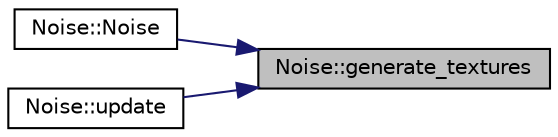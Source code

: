 digraph "Noise::generate_textures"
{
 // INTERACTIVE_SVG=YES
 // LATEX_PDF_SIZE
  bgcolor="transparent";
  edge [fontname="Helvetica",fontsize="10",labelfontname="Helvetica",labelfontsize="10"];
  node [fontname="Helvetica",fontsize="10",shape=record];
  rankdir="RL";
  Node1 [label="Noise::generate_textures",height=0.2,width=0.4,color="black", fillcolor="grey75", style="filled", fontcolor="black",tooltip=" "];
  Node1 -> Node2 [dir="back",color="midnightblue",fontsize="10",style="solid"];
  Node2 [label="Noise::Noise",height=0.2,width=0.4,color="black",URL="$db/d37/class_noise.html#a875a47574d1c86c793296b542e7de9f3",tooltip=" "];
  Node1 -> Node3 [dir="back",color="midnightblue",fontsize="10",style="solid"];
  Node3 [label="Noise::update",height=0.2,width=0.4,color="black",URL="$db/d37/class_noise.html#a4a2ad26f4b32545f26f0e0ab6044e414",tooltip=" "];
}
